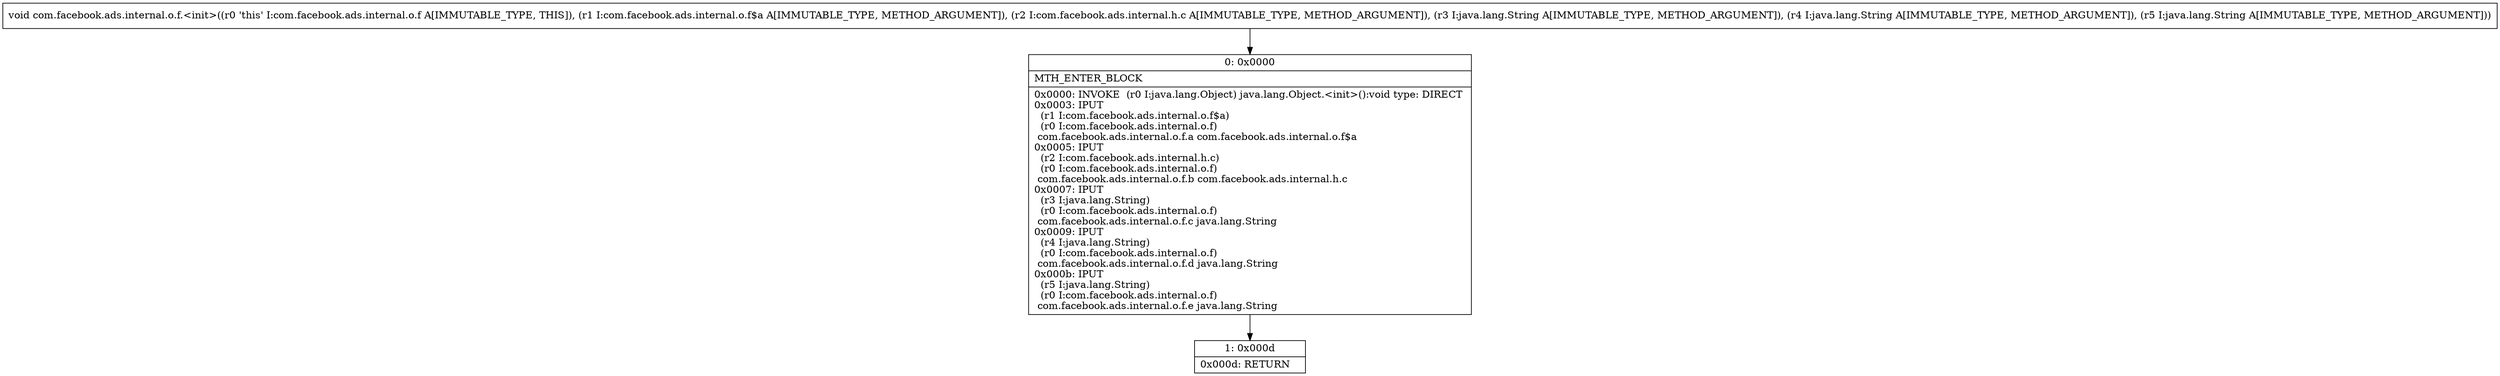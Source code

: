 digraph "CFG forcom.facebook.ads.internal.o.f.\<init\>(Lcom\/facebook\/ads\/internal\/o\/f$a;Lcom\/facebook\/ads\/internal\/h\/c;Ljava\/lang\/String;Ljava\/lang\/String;Ljava\/lang\/String;)V" {
Node_0 [shape=record,label="{0\:\ 0x0000|MTH_ENTER_BLOCK\l|0x0000: INVOKE  (r0 I:java.lang.Object) java.lang.Object.\<init\>():void type: DIRECT \l0x0003: IPUT  \l  (r1 I:com.facebook.ads.internal.o.f$a)\l  (r0 I:com.facebook.ads.internal.o.f)\l com.facebook.ads.internal.o.f.a com.facebook.ads.internal.o.f$a \l0x0005: IPUT  \l  (r2 I:com.facebook.ads.internal.h.c)\l  (r0 I:com.facebook.ads.internal.o.f)\l com.facebook.ads.internal.o.f.b com.facebook.ads.internal.h.c \l0x0007: IPUT  \l  (r3 I:java.lang.String)\l  (r0 I:com.facebook.ads.internal.o.f)\l com.facebook.ads.internal.o.f.c java.lang.String \l0x0009: IPUT  \l  (r4 I:java.lang.String)\l  (r0 I:com.facebook.ads.internal.o.f)\l com.facebook.ads.internal.o.f.d java.lang.String \l0x000b: IPUT  \l  (r5 I:java.lang.String)\l  (r0 I:com.facebook.ads.internal.o.f)\l com.facebook.ads.internal.o.f.e java.lang.String \l}"];
Node_1 [shape=record,label="{1\:\ 0x000d|0x000d: RETURN   \l}"];
MethodNode[shape=record,label="{void com.facebook.ads.internal.o.f.\<init\>((r0 'this' I:com.facebook.ads.internal.o.f A[IMMUTABLE_TYPE, THIS]), (r1 I:com.facebook.ads.internal.o.f$a A[IMMUTABLE_TYPE, METHOD_ARGUMENT]), (r2 I:com.facebook.ads.internal.h.c A[IMMUTABLE_TYPE, METHOD_ARGUMENT]), (r3 I:java.lang.String A[IMMUTABLE_TYPE, METHOD_ARGUMENT]), (r4 I:java.lang.String A[IMMUTABLE_TYPE, METHOD_ARGUMENT]), (r5 I:java.lang.String A[IMMUTABLE_TYPE, METHOD_ARGUMENT])) }"];
MethodNode -> Node_0;
Node_0 -> Node_1;
}

